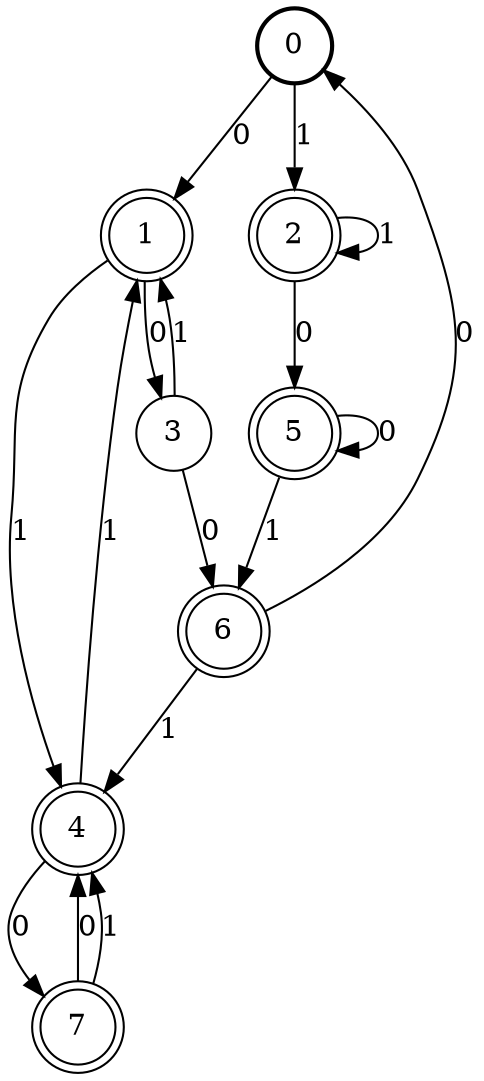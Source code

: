 digraph Automat {
    node [shape = circle];
    0 [style = "bold"];
    0 -> 1 [label = "0"];
    0 -> 2 [label = "1"];
    1 [peripheries=2]
    1 -> 3 [label = "0"];
    1 -> 4 [label = "1"];
    2 [peripheries=2]
    2 -> 5 [label = "0"];
    2 -> 2 [label = "1"];
    3 -> 6 [label = "0"];
    3 -> 1 [label = "1"];
    4 [peripheries=2]
    4 -> 7 [label = "0"];
    4 -> 1 [label = "1"];
    5 [peripheries=2]
    5 -> 5 [label = "0"];
    5 -> 6 [label = "1"];
    6 [peripheries=2]
    6 -> 0 [label = "0"];
    6 -> 4 [label = "1"];
    7 [peripheries=2]
    7 -> 4 [label = "0"];
    7 -> 4 [label = "1"];
}
